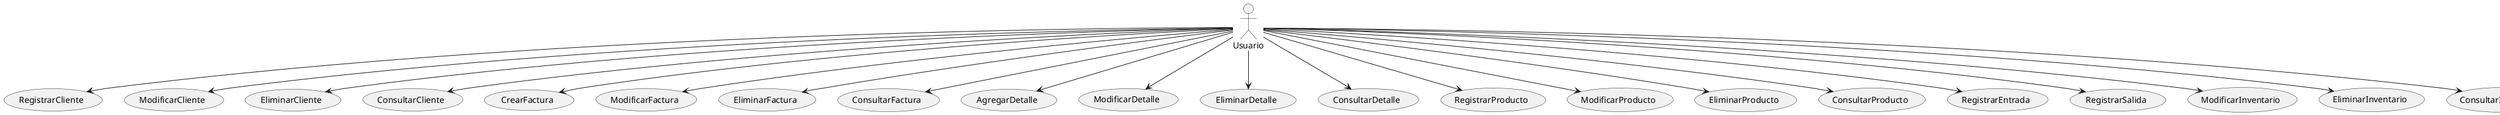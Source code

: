 @startuml
actor Usuario

usecase RegistrarCliente as UC1
usecase ModificarCliente as UC2
usecase EliminarCliente as UC3
usecase ConsultarCliente as UC4

usecase CrearFactura as UC5
usecase ModificarFactura as UC6
usecase EliminarFactura as UC7
usecase ConsultarFactura as UC8

usecase AgregarDetalle as UC9
usecase ModificarDetalle as UC10
usecase EliminarDetalle as UC11
usecase ConsultarDetalle as UC12

usecase RegistrarProducto as UC13
usecase ModificarProducto as UC14
usecase EliminarProducto as UC15
usecase ConsultarProducto as UC16

usecase RegistrarEntrada as UC17
usecase RegistrarSalida as UC18
usecase ModificarInventario as UC19
usecase EliminarInventario as UC20
usecase ConsultarInventario as UC21

Usuario --> UC1
Usuario --> UC2
Usuario --> UC3
Usuario --> UC4
Usuario --> UC5
Usuario --> UC6
Usuario --> UC7
Usuario --> UC8
Usuario --> UC9
Usuario --> UC10
Usuario --> UC11
Usuario --> UC12
Usuario --> UC13
Usuario --> UC14
Usuario --> UC15
Usuario --> UC16
Usuario --> UC17
Usuario --> UC18
Usuario --> UC19
Usuario --> UC20
Usuario --> UC21
@enduml